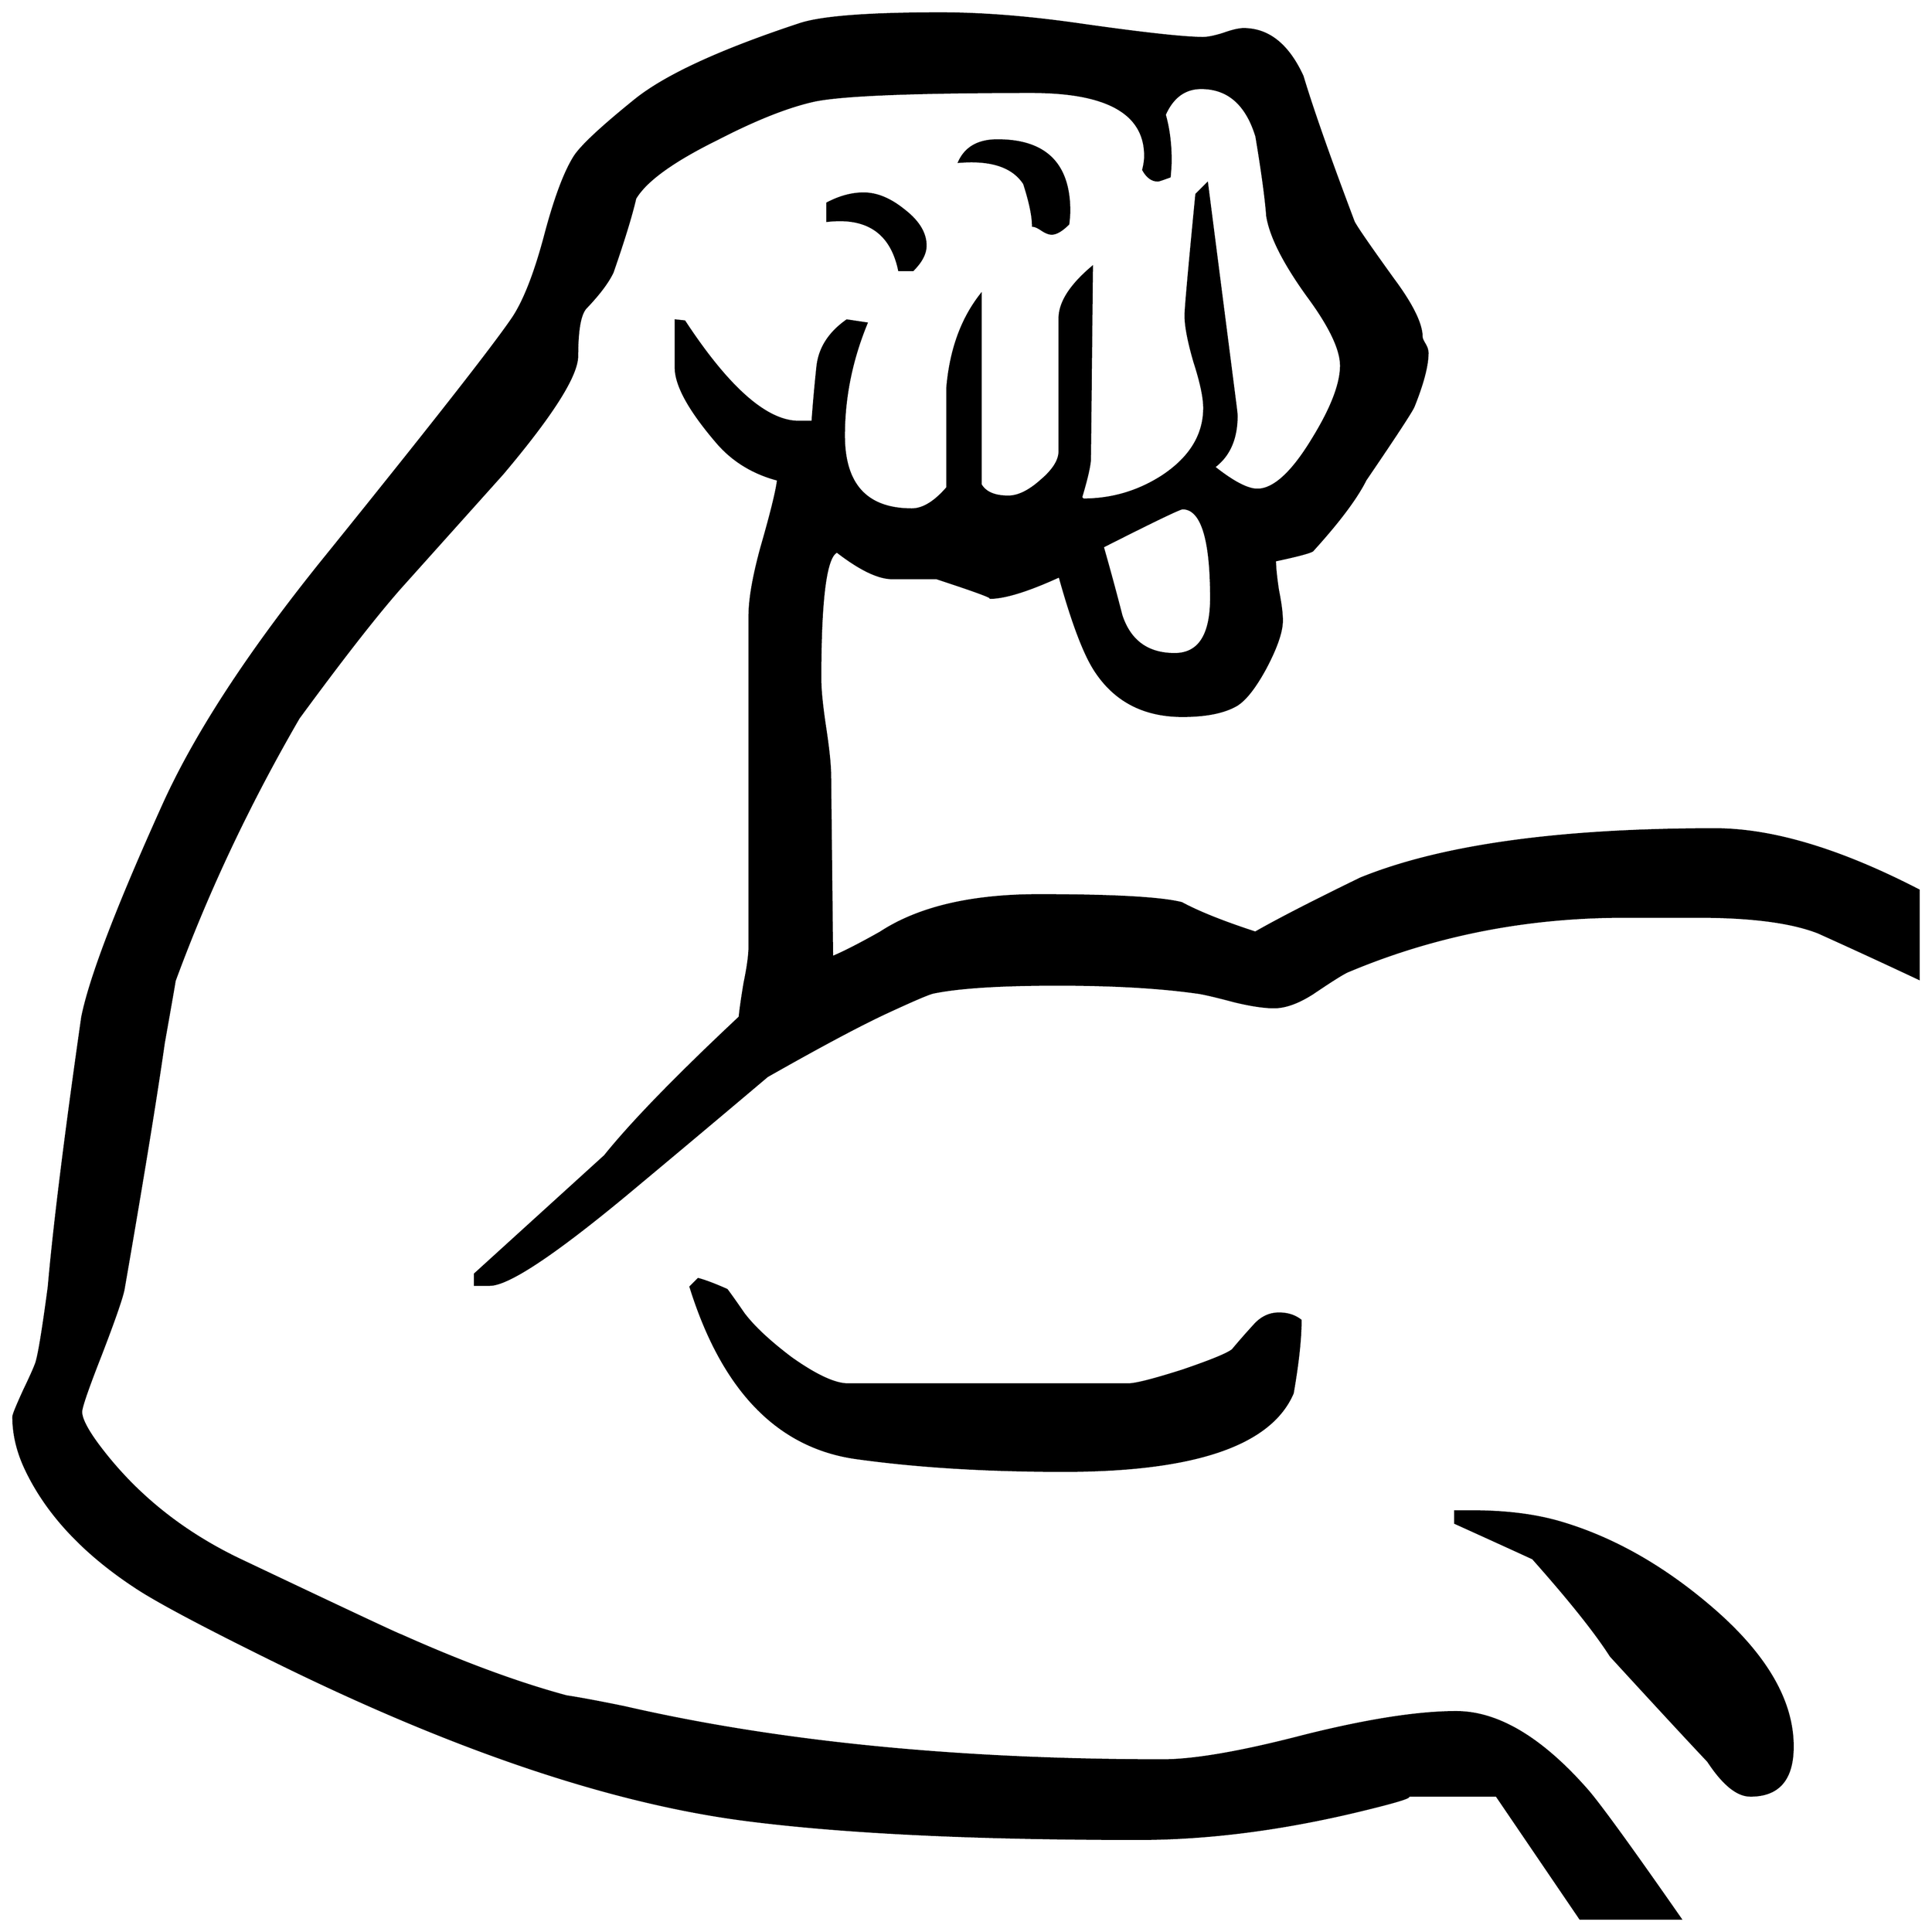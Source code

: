 


\begin{tikzpicture}[y=0.80pt, x=0.80pt, yscale=-1.0, xscale=1.0, inner sep=0pt, outer sep=0pt]
\begin{scope}[shift={(100.0,1695.0)},nonzero rule]
  \path[draw=.,fill=.,line width=1.600pt] (1155.0,-1338.0) ..
    controls (1155.0,-1335.333) and (1154.667,-1331.0) ..
    (1154.0,-1325.0) .. controls (1147.333,-1318.333) and
    (1141.667,-1315.0) .. (1137.0,-1315.0) .. controls
    (1134.333,-1315.0) and (1131.0,-1316.333) .. (1127.0,-1319.0) ..
    controls (1123.0,-1321.667) and (1120.0,-1323.0) ..
    (1118.0,-1323.0) .. controls (1118.0,-1333.0) and
    (1115.0,-1347.333) .. (1109.0,-1366.0) .. controls
    (1097.667,-1383.333) and (1075.667,-1390.667) .. (1043.0,-1388.0) ..
    controls (1049.667,-1402.667) and (1062.667,-1410.0) ..
    (1082.0,-1410.0) .. controls (1130.667,-1410.0) and
    (1155.0,-1386.0) .. (1155.0,-1338.0) --
    cycle(1009.0,-1303.0) .. controls (1009.0,-1295.0) and
    (1004.667,-1286.667) .. (996.0,-1278.0) -- (982.0,-1278.0) ..
    controls (974.0,-1316.0) and (949.667,-1332.667) ..
    (909.0,-1328.0) -- (909.0,-1346.0) .. controls
    (921.667,-1352.667) and (934.0,-1356.0) .. (946.0,-1356.0) ..
    controls (959.333,-1356.0) and (973.0,-1350.333) ..
    (987.0,-1339.0) .. controls (1001.667,-1327.667) and
    (1009.0,-1315.667) .. (1009.0,-1303.0) -- cycle(2018.0,-558.0)
    .. controls (1984.0,-574.0) and (1950.0,-589.667) ..
    (1916.0,-605.0) .. controls (1888.667,-615.667) and
    (1848.0,-621.0) .. (1794.0,-621.0) -- (1719.0,-621.0) ..
    controls (1619.667,-621.0) and (1526.333,-602.667) ..
    (1439.0,-566.0) .. controls (1435.0,-564.667) and
    (1422.667,-557.0) .. (1402.0,-543.0) .. controls
    (1387.333,-533.667) and (1374.333,-529.0) .. (1363.0,-529.0) ..
    controls (1353.0,-529.0) and (1339.667,-531.0) ..
    (1323.0,-535.0) .. controls (1303.0,-540.333) and
    (1290.0,-543.333) .. (1284.0,-544.0) .. controls
    (1246.0,-549.333) and (1199.0,-552.0) .. (1143.0,-552.0) ..
    controls (1085.0,-552.0) and (1043.0,-549.333) ..
    (1017.0,-544.0) .. controls (1013.0,-543.333) and
    (997.333,-536.667) .. (970.0,-524.0) .. controls (942.667,-511.333)
    and (902.0,-489.667) .. (848.0,-459.0) .. controls
    (800.667,-419.0) and (753.0,-379.0) .. (705.0,-339.0) ..
    controls (631.0,-277.667) and (584.667,-247.0) .. (566.0,-247.0)
    -- (551.0,-247.0) -- (551.0,-258.0) .. controls
    (580.333,-284.667) and (624.333,-324.667) .. (683.0,-378.0) ..
    controls (710.333,-412.0) and (756.0,-459.0) .. (820.0,-519.0)
    .. controls (820.667,-526.333) and (822.333,-538.0) ..
    (825.0,-554.0) .. controls (828.333,-570.0) and (830.0,-582.333)
    .. (830.0,-591.0) -- (830.0,-927.0) .. controls
    (830.0,-943.667) and (834.0,-966.667) .. (842.0,-996.0) ..
    controls (852.0,-1030.667) and (857.667,-1053.667) ..
    (859.0,-1065.0) .. controls (833.667,-1071.667) and
    (813.0,-1084.333) .. (797.0,-1103.0) .. controls
    (769.0,-1135.667) and (755.0,-1161.0) .. (755.0,-1179.0) --
    (755.0,-1227.0) -- (764.0,-1226.0) .. controls
    (808.667,-1158.0) and (847.333,-1124.0) .. (880.0,-1124.0) --
    (894.0,-1124.0) .. controls (895.333,-1142.667) and
    (897.0,-1161.333) .. (899.0,-1180.0) .. controls
    (901.0,-1198.667) and (911.0,-1214.333) .. (929.0,-1227.0) --
    (949.0,-1224.0) .. controls (933.667,-1186.667) and
    (926.0,-1148.667) .. (926.0,-1110.0) .. controls
    (926.0,-1060.0) and (949.0,-1035.0) .. (995.0,-1035.0) ..
    controls (1006.333,-1035.0) and (1018.333,-1042.333) ..
    (1031.0,-1057.0) .. controls (1031.0,-1123.667) and
    (1031.0,-1157.667) .. (1031.0,-1159.0) .. controls
    (1034.333,-1197.0) and (1045.667,-1228.333) .. (1065.0,-1253.0) --
    (1065.0,-1060.0) .. controls (1069.667,-1052.0) and
    (1079.0,-1048.0) .. (1093.0,-1048.0) .. controls
    (1103.0,-1048.0) and (1114.0,-1053.333) .. (1126.0,-1064.0) ..
    controls (1138.667,-1074.667) and (1145.0,-1084.667) ..
    (1145.0,-1094.0) -- (1145.0,-1229.0) .. controls
    (1145.0,-1245.0) and (1156.0,-1262.333) .. (1178.0,-1281.0) --
    (1176.0,-1087.0) .. controls (1176.0,-1080.333) and
    (1173.0,-1067.0) .. (1167.0,-1047.0) -- (1169.0,-1045.0) ..
    controls (1198.333,-1045.0) and (1225.333,-1053.0) ..
    (1250.0,-1069.0) .. controls (1278.0,-1087.667) and
    (1292.0,-1110.667) .. (1292.0,-1138.0) .. controls
    (1292.0,-1148.667) and (1288.667,-1164.333) .. (1282.0,-1185.0) ..
    controls (1276.0,-1205.667) and (1273.0,-1221.333) ..
    (1273.0,-1232.0) .. controls (1273.0,-1238.667) and
    (1276.667,-1279.667) .. (1284.0,-1355.0) -- (1295.0,-1366.0) --
    (1324.0,-1140.0) .. controls (1324.667,-1134.667) and
    (1325.0,-1131.333) .. (1325.0,-1130.0) .. controls
    (1325.0,-1106.667) and (1317.333,-1089.333) .. (1302.0,-1078.0) ..
    controls (1321.333,-1062.667) and (1336.0,-1055.0) ..
    (1346.0,-1055.0) .. controls (1362.667,-1055.0) and
    (1381.333,-1072.0) .. (1402.0,-1106.0) .. controls
    (1421.333,-1137.333) and (1431.0,-1162.333) .. (1431.0,-1181.0) ..
    controls (1431.0,-1197.667) and (1419.667,-1221.333) ..
    (1397.0,-1252.0) .. controls (1373.0,-1285.333) and
    (1359.333,-1312.333) .. (1356.0,-1333.0) .. controls
    (1354.667,-1351.0) and (1351.0,-1378.0) .. (1345.0,-1414.0) ..
    controls (1335.0,-1446.667) and (1316.333,-1463.0) ..
    (1289.0,-1463.0) .. controls (1272.333,-1463.0) and
    (1260.0,-1454.0) .. (1252.0,-1436.0) .. controls
    (1256.0,-1422.0) and (1258.0,-1406.333) .. (1258.0,-1389.0) ..
    controls (1258.0,-1386.333) and (1257.667,-1381.0) ..
    (1257.0,-1373.0) .. controls (1249.667,-1370.333) and
    (1245.667,-1369.0) .. (1245.0,-1369.0) .. controls
    (1239.0,-1369.0) and (1234.0,-1372.667) .. (1230.0,-1380.0) ..
    controls (1231.333,-1385.333) and (1232.0,-1390.0) ..
    (1232.0,-1394.0) .. controls (1232.0,-1437.333) and
    (1193.667,-1459.0) .. (1117.0,-1459.0) .. controls
    (996.333,-1459.0) and (922.333,-1456.0) .. (895.0,-1450.0) ..
    controls (868.333,-1444.0) and (835.667,-1431.0) ..
    (797.0,-1411.0) .. controls (752.333,-1389.0) and
    (724.667,-1369.0) .. (714.0,-1351.0) .. controls
    (710.0,-1333.667) and (702.333,-1308.667) .. (691.0,-1276.0) ..
    controls (686.333,-1266.0) and (677.333,-1254.0) ..
    (664.0,-1240.0) .. controls (658.0,-1234.0) and
    (655.0,-1217.667) .. (655.0,-1191.0) .. controls
    (655.0,-1171.0) and (629.667,-1131.0) .. (579.0,-1071.0) ..
    controls (544.333,-1032.333) and (509.667,-993.667) ..
    (475.0,-955.0) .. controls (450.333,-927.0) and (416.0,-883.0)
    .. (372.0,-823.0) .. controls (321.333,-735.667) and
    (279.333,-646.667) .. (246.0,-556.0) .. controls (246.0,-555.333)
    and (242.333,-534.333) .. (235.0,-493.0) .. controls
    (227.0,-437.0) and (213.333,-353.333) .. (194.0,-242.0) ..
    controls (192.0,-232.667) and (184.333,-210.667) .. (171.0,-176.0)
    .. controls (157.667,-142.0) and (151.0,-122.667) ..
    (151.0,-118.0) .. controls (151.0,-111.333) and (156.333,-100.667)
    .. (167.0,-86.0) .. controls (204.333,-35.333) and (253.333,4.333)
    .. (314.0,33.0) .. controls (419.333,83.0) and (473.333,108.333)
    .. (476.0,109.0) .. controls (538.667,137.0) and (594.667,157.667)
    .. (644.0,171.0) .. controls (657.333,173.0) and (677.0,176.667)
    .. (703.0,182.0) .. controls (859.667,218.0) and
    (1042.0,236.0) .. (1250.0,236.0) .. controls (1282.0,236.0)
    and (1330.0,227.667) .. (1394.0,211.0) .. controls
    (1458.0,195.0) and (1509.333,187.0) .. (1548.0,187.0) ..
    controls (1590.0,187.0) and (1634.0,213.0) .. (1680.0,265.0)
    .. controls (1692.0,278.333) and (1724.0,322.333) ..
    (1776.0,397.0) -- (1674.0,397.0) -- (1589.0,272.0) --
    (1496.0,272.0) .. controls (1507.333,272.0) and (1492.333,277.0)
    .. (1451.0,287.0) .. controls (1371.0,306.333) and
    (1295.667,316.0) .. (1225.0,316.0) .. controls (1059.667,316.0)
    and (927.333,309.667) .. (828.0,297.0) .. controls (692.0,279.667)
    and (533.667,226.667) .. (353.0,138.0) .. controls (277.0,100.667)
    and (228.0,74.667) .. (206.0,60.0) .. controls (153.333,25.333)
    and (116.333,-14.333) .. (95.0,-59.0) .. controls (86.333,-77.0)
    and (82.0,-95.0) .. (82.0,-113.0) .. controls (82.0,-115.0)
    and (85.667,-124.0) .. (93.0,-140.0) .. controls
    (101.0,-156.667) and (105.333,-166.667) .. (106.0,-170.0) ..
    controls (108.667,-180.0) and (112.667,-205.0) .. (118.0,-245.0)
    .. controls (123.333,-306.333) and (134.667,-397.667) ..
    (152.0,-519.0) .. controls (160.0,-559.0) and (187.667,-631.333)
    .. (235.0,-736.0) .. controls (268.333,-809.333) and
    (324.0,-894.0) .. (402.0,-990.0) .. controls (508.0,-1121.333)
    and (570.667,-1201.333) .. (590.0,-1230.0) .. controls
    (601.333,-1247.333) and (612.0,-1274.667) .. (622.0,-1312.0) ..
    controls (632.0,-1350.0) and (642.0,-1377.0) ..
    (652.0,-1393.0) .. controls (658.667,-1403.667) and
    (679.333,-1423.0) .. (714.0,-1451.0) .. controls
    (744.667,-1475.667) and (800.333,-1501.333) .. (881.0,-1528.0) ..
    controls (903.0,-1535.333) and (950.667,-1539.0) ..
    (1024.0,-1539.0) .. controls (1066.0,-1539.0) and
    (1112.667,-1535.333) .. (1164.0,-1528.0) .. controls
    (1229.333,-1518.667) and (1271.667,-1514.0) .. (1291.0,-1514.0) ..
    controls (1295.667,-1514.0) and (1302.333,-1515.333) ..
    (1311.0,-1518.0) .. controls (1320.333,-1521.333) and
    (1327.333,-1523.0) .. (1332.0,-1523.0) .. controls
    (1357.333,-1523.0) and (1377.333,-1507.0) .. (1392.0,-1475.0) ..
    controls (1402.0,-1441.667) and (1419.333,-1392.333) ..
    (1444.0,-1327.0) .. controls (1446.667,-1321.667) and
    (1460.0,-1302.333) .. (1484.0,-1269.0) .. controls
    (1503.333,-1243.0) and (1513.0,-1223.333) .. (1513.0,-1210.0) ..
    controls (1513.0,-1208.667) and (1514.0,-1206.333) ..
    (1516.0,-1203.0) .. controls (1518.0,-1199.667) and
    (1519.0,-1196.667) .. (1519.0,-1194.0) .. controls
    (1519.0,-1181.333) and (1514.333,-1163.333) .. (1505.0,-1140.0) ..
    controls (1503.667,-1136.0) and (1487.333,-1111.0) ..
    (1456.0,-1065.0) .. controls (1446.667,-1046.333) and
    (1428.667,-1022.333) .. (1402.0,-993.0) .. controls
    (1398.667,-991.0) and (1386.0,-987.667) .. (1364.0,-983.0) ..
    controls (1364.0,-976.333) and (1365.0,-966.333) ..
    (1367.0,-953.0) .. controls (1369.667,-939.667) and
    (1371.0,-929.333) .. (1371.0,-922.0) .. controls
    (1371.0,-910.667) and (1365.333,-894.333) .. (1354.0,-873.0) ..
    controls (1342.667,-852.333) and (1332.333,-839.667) ..
    (1323.0,-835.0) .. controls (1310.333,-828.333) and
    (1292.667,-825.0) .. (1270.0,-825.0) .. controls
    (1231.333,-825.0) and (1202.0,-840.0) .. (1182.0,-870.0) ..
    controls (1170.667,-886.667) and (1158.333,-919.0) ..
    (1145.0,-967.0) .. controls (1113.0,-952.333) and
    (1089.333,-945.0) .. (1074.0,-945.0) .. controls
    (1078.667,-945.0) and (1060.667,-951.667) .. (1020.0,-965.0) ..
    controls (1020.0,-965.0) and (1005.0,-965.0) ..
    (975.0,-965.0) .. controls (961.0,-965.0) and (942.333,-974.0)
    .. (919.0,-992.0) .. controls (907.667,-988.0) and
    (902.0,-945.0) .. (902.0,-863.0) .. controls (902.0,-851.667)
    and (903.667,-835.0) .. (907.0,-813.0) .. controls
    (910.333,-791.0) and (912.0,-774.667) .. (912.0,-764.0) --
    (914.0,-580.0) .. controls (925.333,-584.667) and (941.667,-593.0)
    .. (963.0,-605.0) .. controls (1001.667,-630.333) and
    (1055.333,-643.0) .. (1124.0,-643.0) .. controls
    (1199.333,-643.0) and (1247.667,-640.333) .. (1269.0,-635.0) ..
    controls (1286.333,-625.667) and (1311.333,-615.667) ..
    (1344.0,-605.0) .. controls (1367.333,-618.333) and
    (1403.0,-636.667) .. (1451.0,-660.0) .. controls
    (1533.0,-693.333) and (1653.0,-710.0) .. (1811.0,-710.0) ..
    controls (1869.0,-710.0) and (1938.0,-689.333) ..
    (2018.0,-648.0) -- (2018.0,-558.0) -- cycle(1890.0,222.0) ..
    controls (1890.0,255.333) and (1875.667,272.0) .. (1847.0,272.0)
    .. controls (1833.667,272.0) and (1819.333,260.333) ..
    (1804.0,237.0) .. controls (1782.0,213.667) and (1749.0,178.0)
    .. (1705.0,130.0) .. controls (1689.667,106.0) and
    (1663.333,73.0) .. (1626.0,31.0) .. controls (1608.667,23.0) and
    (1582.333,11.0) .. (1547.0,-5.0) -- (1547.0,-17.0) --
    (1564.0,-17.0) .. controls (1598.0,-17.0) and (1627.667,-13.333)
    .. (1653.0,-6.0) .. controls (1705.667,9.333) and (1756.333,37.667)
    .. (1805.0,79.0) .. controls (1861.667,127.0) and
    (1890.0,174.667) .. (1890.0,222.0) -- cycle(1390.0,-211.0) ..
    controls (1390.0,-192.333) and (1387.333,-167.667) ..
    (1382.0,-137.0) .. controls (1359.333,-84.333) and
    (1281.667,-58.0) .. (1149.0,-58.0) .. controls (1070.333,-58.0)
    and (1000.0,-62.333) .. (938.0,-71.0) .. controls
    (858.667,-82.333) and (802.667,-140.333) .. (770.0,-245.0) --
    (778.0,-253.0) .. controls (785.333,-251.0) and (795.0,-247.333)
    .. (807.0,-242.0) .. controls (811.0,-236.667) and
    (816.667,-228.667) .. (824.0,-218.0) .. controls (834.0,-204.667)
    and (850.0,-189.667) .. (872.0,-173.0) .. controls
    (897.333,-155.0) and (916.667,-146.0) .. (930.0,-146.0) --
    (1215.0,-146.0) .. controls (1222.333,-146.0) and
    (1240.667,-150.667) .. (1270.0,-160.0) .. controls
    (1299.333,-170.0) and (1316.333,-177.0) .. (1321.0,-181.0) ..
    controls (1327.667,-189.0) and (1334.667,-197.0) ..
    (1342.0,-205.0) .. controls (1349.333,-213.667) and
    (1358.0,-218.0) .. (1368.0,-218.0) .. controls
    (1376.667,-218.0) and (1384.0,-215.667) .. (1390.0,-211.0) --
    cycle(1299.0,-945.0) .. controls (1299.0,-1005.667) and
    (1289.333,-1036.0) .. (1270.0,-1036.0) .. controls
    (1267.333,-1036.0) and (1240.333,-1023.0) .. (1189.0,-997.0) ..
    controls (1195.667,-973.667) and (1202.0,-950.333) ..
    (1208.0,-927.0) .. controls (1216.667,-901.0) and
    (1234.667,-888.0) .. (1262.0,-888.0) .. controls
    (1286.667,-888.0) and (1299.0,-907.0) .. (1299.0,-945.0) --
    cycle;
\end{scope}

\end{tikzpicture}

